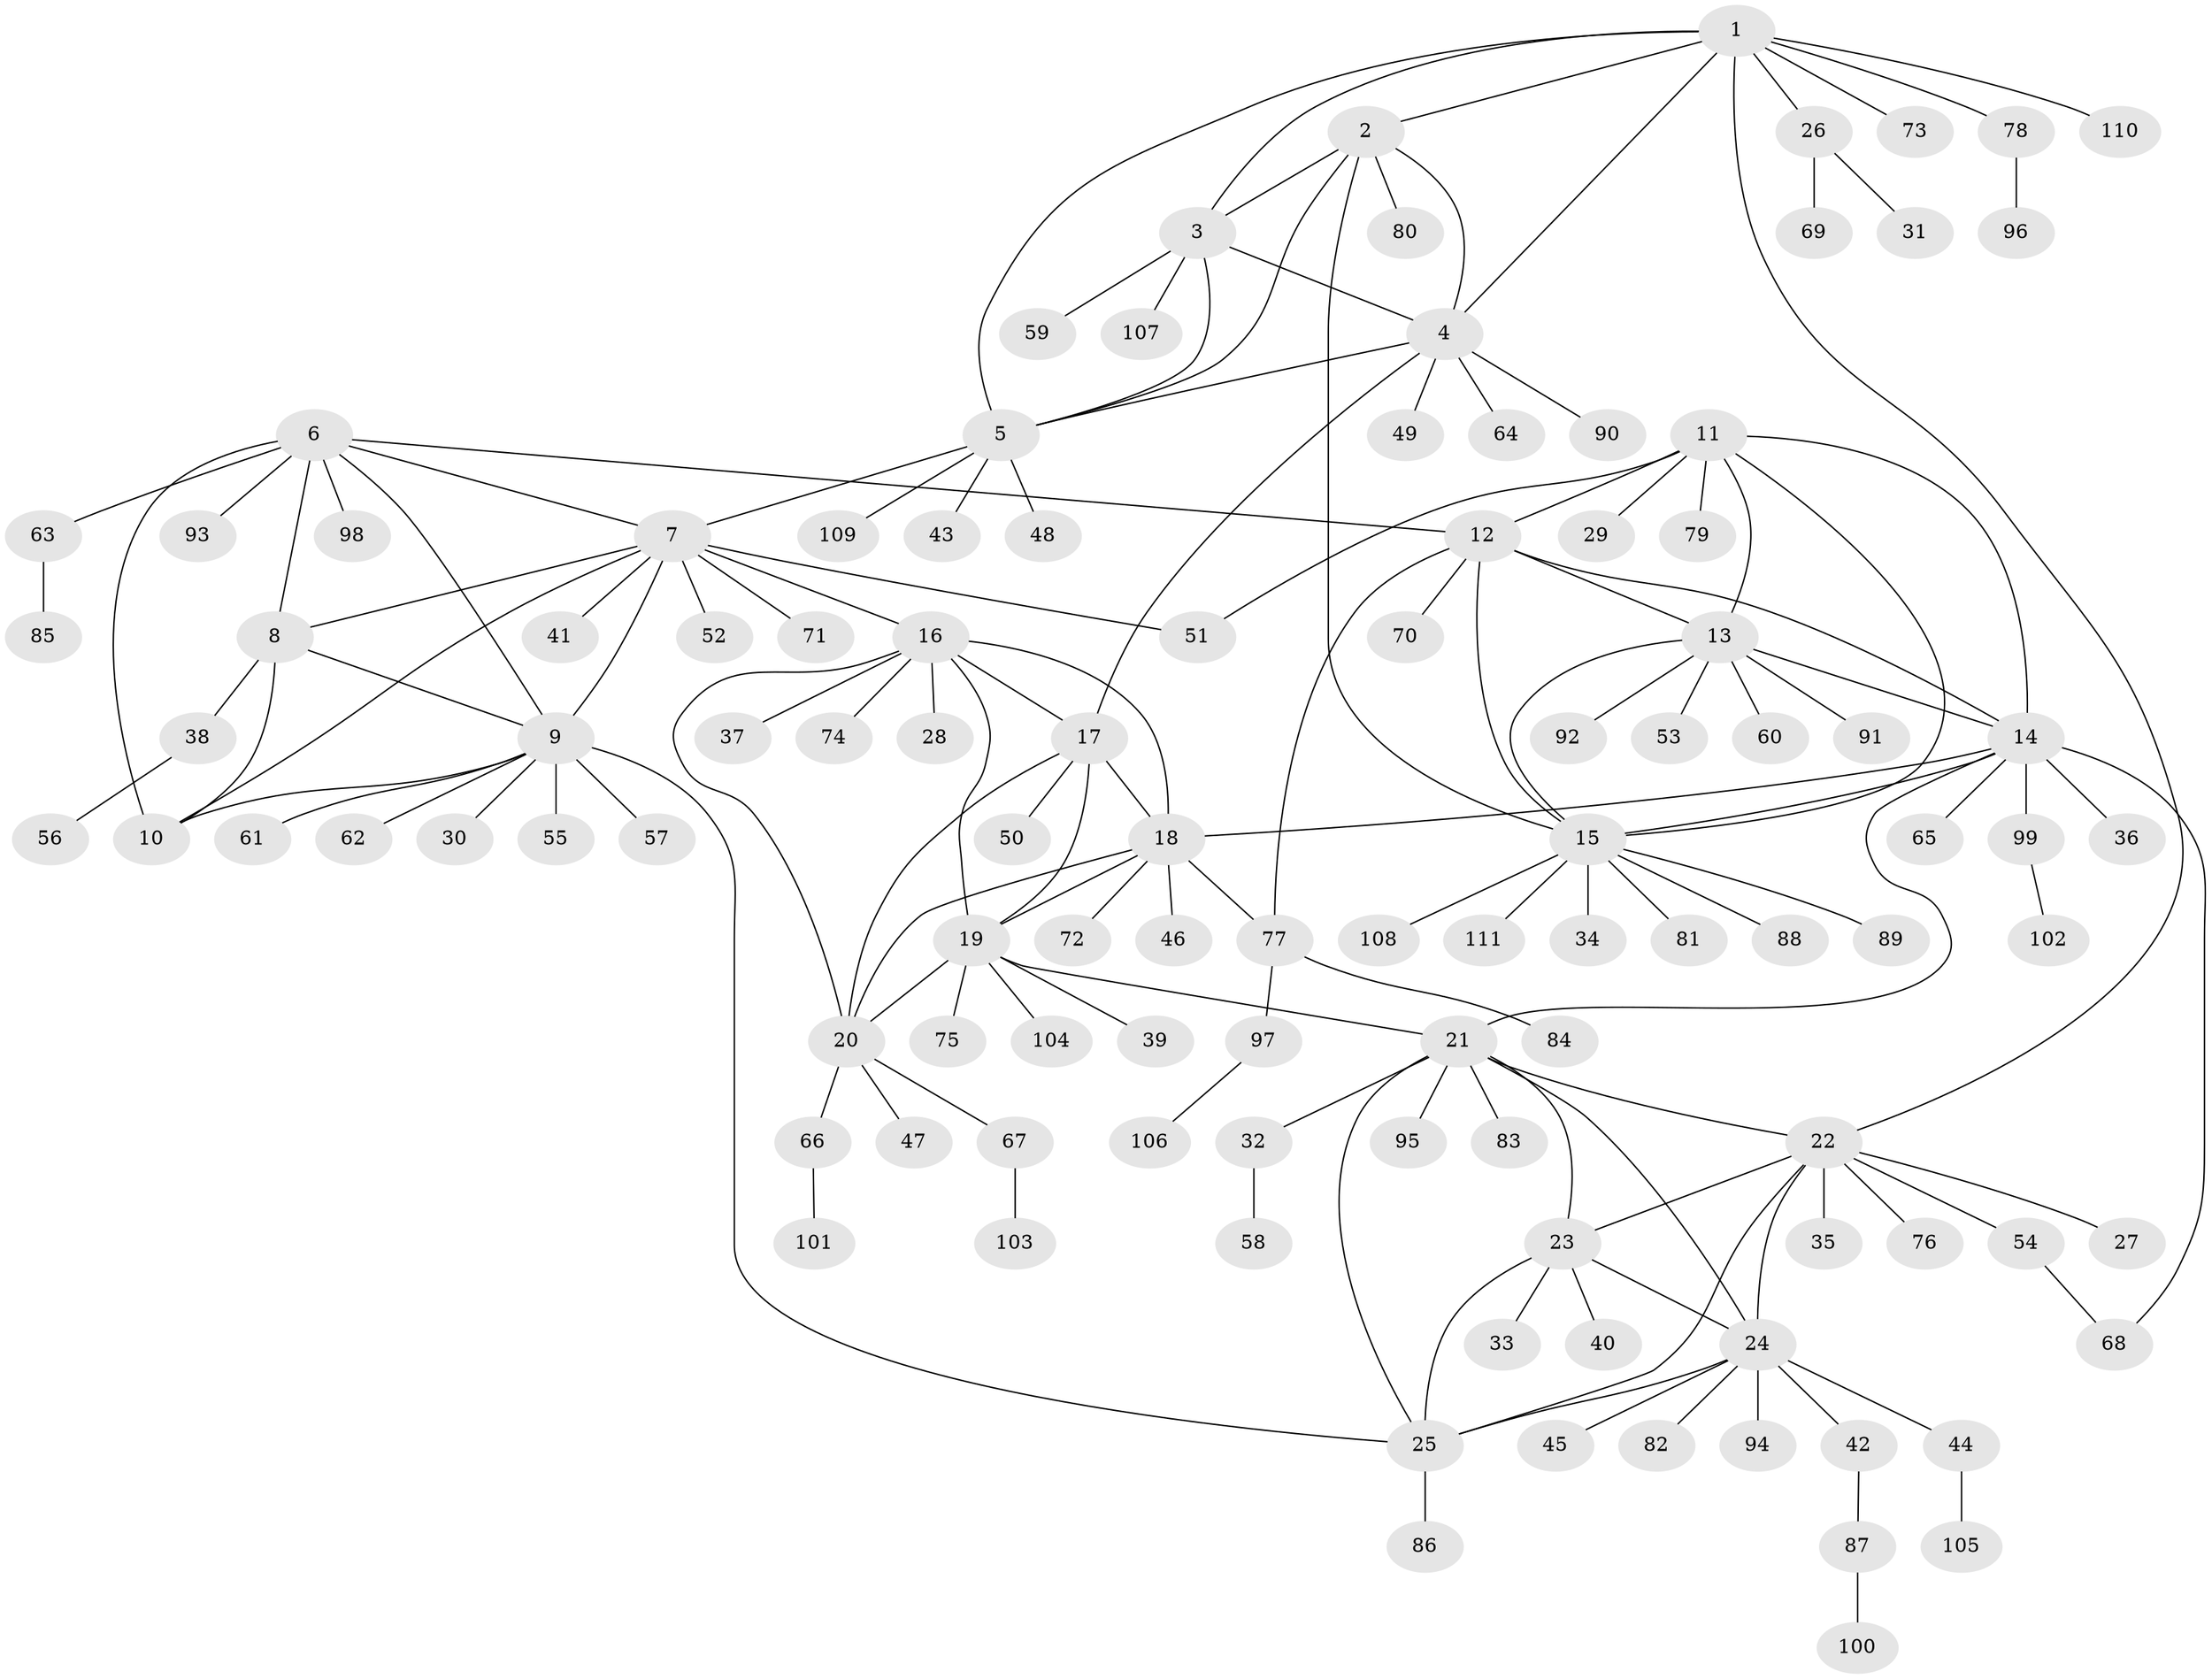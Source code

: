 // coarse degree distribution, {7: 0.058823529411764705, 3: 0.08823529411764706, 1: 0.4117647058823529, 2: 0.058823529411764705, 6: 0.11764705882352941, 5: 0.14705882352941177, 4: 0.11764705882352941}
// Generated by graph-tools (version 1.1) at 2025/37/03/04/25 23:37:50]
// undirected, 111 vertices, 149 edges
graph export_dot {
  node [color=gray90,style=filled];
  1;
  2;
  3;
  4;
  5;
  6;
  7;
  8;
  9;
  10;
  11;
  12;
  13;
  14;
  15;
  16;
  17;
  18;
  19;
  20;
  21;
  22;
  23;
  24;
  25;
  26;
  27;
  28;
  29;
  30;
  31;
  32;
  33;
  34;
  35;
  36;
  37;
  38;
  39;
  40;
  41;
  42;
  43;
  44;
  45;
  46;
  47;
  48;
  49;
  50;
  51;
  52;
  53;
  54;
  55;
  56;
  57;
  58;
  59;
  60;
  61;
  62;
  63;
  64;
  65;
  66;
  67;
  68;
  69;
  70;
  71;
  72;
  73;
  74;
  75;
  76;
  77;
  78;
  79;
  80;
  81;
  82;
  83;
  84;
  85;
  86;
  87;
  88;
  89;
  90;
  91;
  92;
  93;
  94;
  95;
  96;
  97;
  98;
  99;
  100;
  101;
  102;
  103;
  104;
  105;
  106;
  107;
  108;
  109;
  110;
  111;
  1 -- 2;
  1 -- 3;
  1 -- 4;
  1 -- 5;
  1 -- 22;
  1 -- 26;
  1 -- 73;
  1 -- 78;
  1 -- 110;
  2 -- 3;
  2 -- 4;
  2 -- 5;
  2 -- 15;
  2 -- 80;
  3 -- 4;
  3 -- 5;
  3 -- 59;
  3 -- 107;
  4 -- 5;
  4 -- 17;
  4 -- 49;
  4 -- 64;
  4 -- 90;
  5 -- 7;
  5 -- 43;
  5 -- 48;
  5 -- 109;
  6 -- 7;
  6 -- 8;
  6 -- 9;
  6 -- 10;
  6 -- 12;
  6 -- 63;
  6 -- 93;
  6 -- 98;
  7 -- 8;
  7 -- 9;
  7 -- 10;
  7 -- 16;
  7 -- 41;
  7 -- 51;
  7 -- 52;
  7 -- 71;
  8 -- 9;
  8 -- 10;
  8 -- 38;
  9 -- 10;
  9 -- 25;
  9 -- 30;
  9 -- 55;
  9 -- 57;
  9 -- 61;
  9 -- 62;
  11 -- 12;
  11 -- 13;
  11 -- 14;
  11 -- 15;
  11 -- 29;
  11 -- 51;
  11 -- 79;
  12 -- 13;
  12 -- 14;
  12 -- 15;
  12 -- 70;
  12 -- 77;
  13 -- 14;
  13 -- 15;
  13 -- 53;
  13 -- 60;
  13 -- 91;
  13 -- 92;
  14 -- 15;
  14 -- 18;
  14 -- 21;
  14 -- 36;
  14 -- 65;
  14 -- 68;
  14 -- 99;
  15 -- 34;
  15 -- 81;
  15 -- 88;
  15 -- 89;
  15 -- 108;
  15 -- 111;
  16 -- 17;
  16 -- 18;
  16 -- 19;
  16 -- 20;
  16 -- 28;
  16 -- 37;
  16 -- 74;
  17 -- 18;
  17 -- 19;
  17 -- 20;
  17 -- 50;
  18 -- 19;
  18 -- 20;
  18 -- 46;
  18 -- 72;
  18 -- 77;
  19 -- 20;
  19 -- 21;
  19 -- 39;
  19 -- 75;
  19 -- 104;
  20 -- 47;
  20 -- 66;
  20 -- 67;
  21 -- 22;
  21 -- 23;
  21 -- 24;
  21 -- 25;
  21 -- 32;
  21 -- 83;
  21 -- 95;
  22 -- 23;
  22 -- 24;
  22 -- 25;
  22 -- 27;
  22 -- 35;
  22 -- 54;
  22 -- 76;
  23 -- 24;
  23 -- 25;
  23 -- 33;
  23 -- 40;
  24 -- 25;
  24 -- 42;
  24 -- 44;
  24 -- 45;
  24 -- 82;
  24 -- 94;
  25 -- 86;
  26 -- 31;
  26 -- 69;
  32 -- 58;
  38 -- 56;
  42 -- 87;
  44 -- 105;
  54 -- 68;
  63 -- 85;
  66 -- 101;
  67 -- 103;
  77 -- 84;
  77 -- 97;
  78 -- 96;
  87 -- 100;
  97 -- 106;
  99 -- 102;
}
